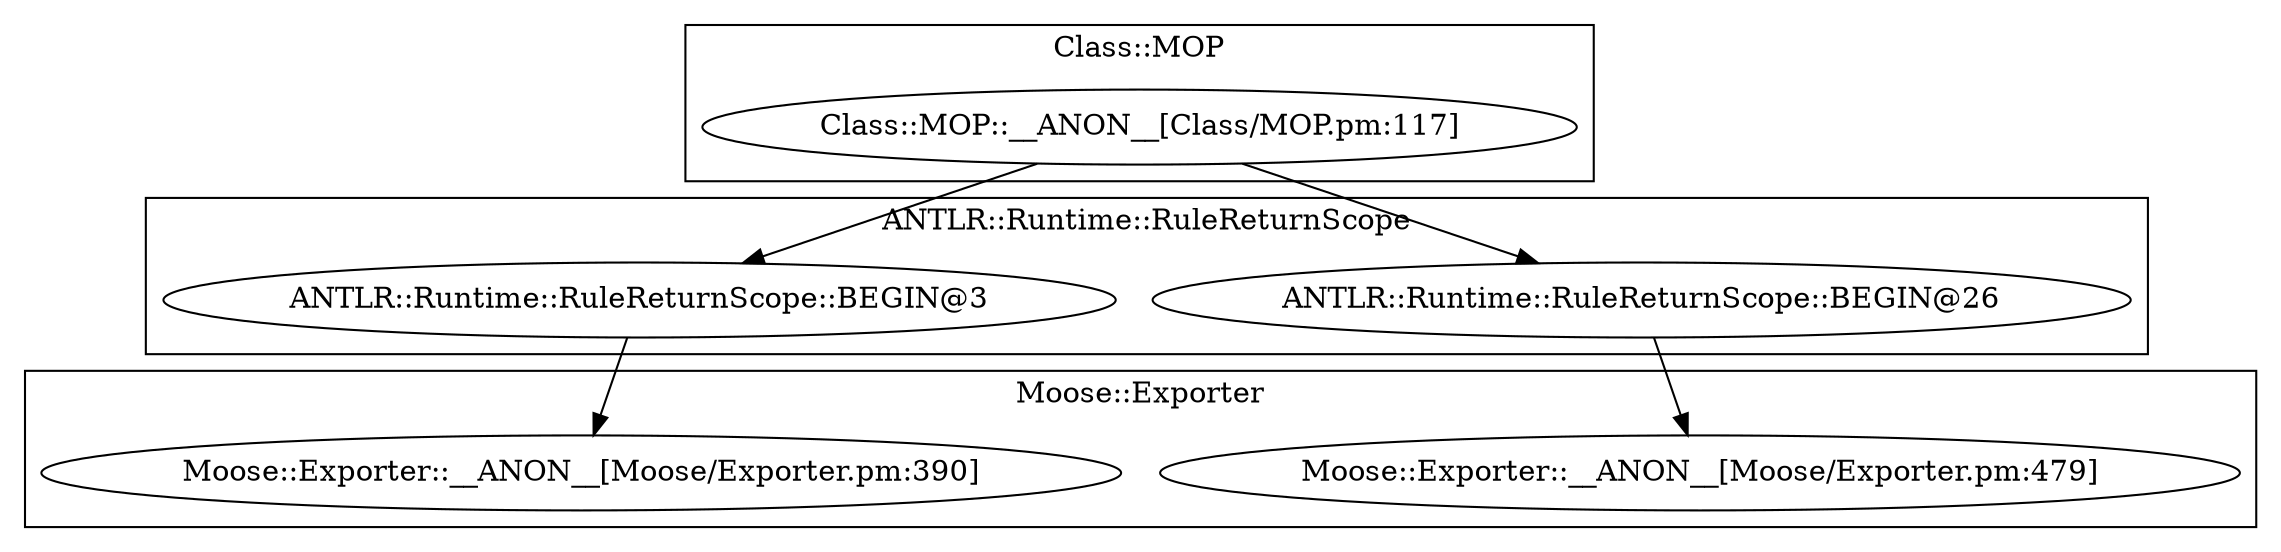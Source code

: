 digraph {
graph [overlap=false]
subgraph cluster_ANTLR_Runtime_RuleReturnScope {
	label="ANTLR::Runtime::RuleReturnScope";
	"ANTLR::Runtime::RuleReturnScope::BEGIN@26";
	"ANTLR::Runtime::RuleReturnScope::BEGIN@3";
}
subgraph cluster_Moose_Exporter {
	label="Moose::Exporter";
	"Moose::Exporter::__ANON__[Moose/Exporter.pm:479]";
	"Moose::Exporter::__ANON__[Moose/Exporter.pm:390]";
}
subgraph cluster_Class_MOP {
	label="Class::MOP";
	"Class::MOP::__ANON__[Class/MOP.pm:117]";
}
"ANTLR::Runtime::RuleReturnScope::BEGIN@26" -> "Moose::Exporter::__ANON__[Moose/Exporter.pm:479]";
"Class::MOP::__ANON__[Class/MOP.pm:117]" -> "ANTLR::Runtime::RuleReturnScope::BEGIN@3";
"Class::MOP::__ANON__[Class/MOP.pm:117]" -> "ANTLR::Runtime::RuleReturnScope::BEGIN@26";
"ANTLR::Runtime::RuleReturnScope::BEGIN@3" -> "Moose::Exporter::__ANON__[Moose/Exporter.pm:390]";
}
